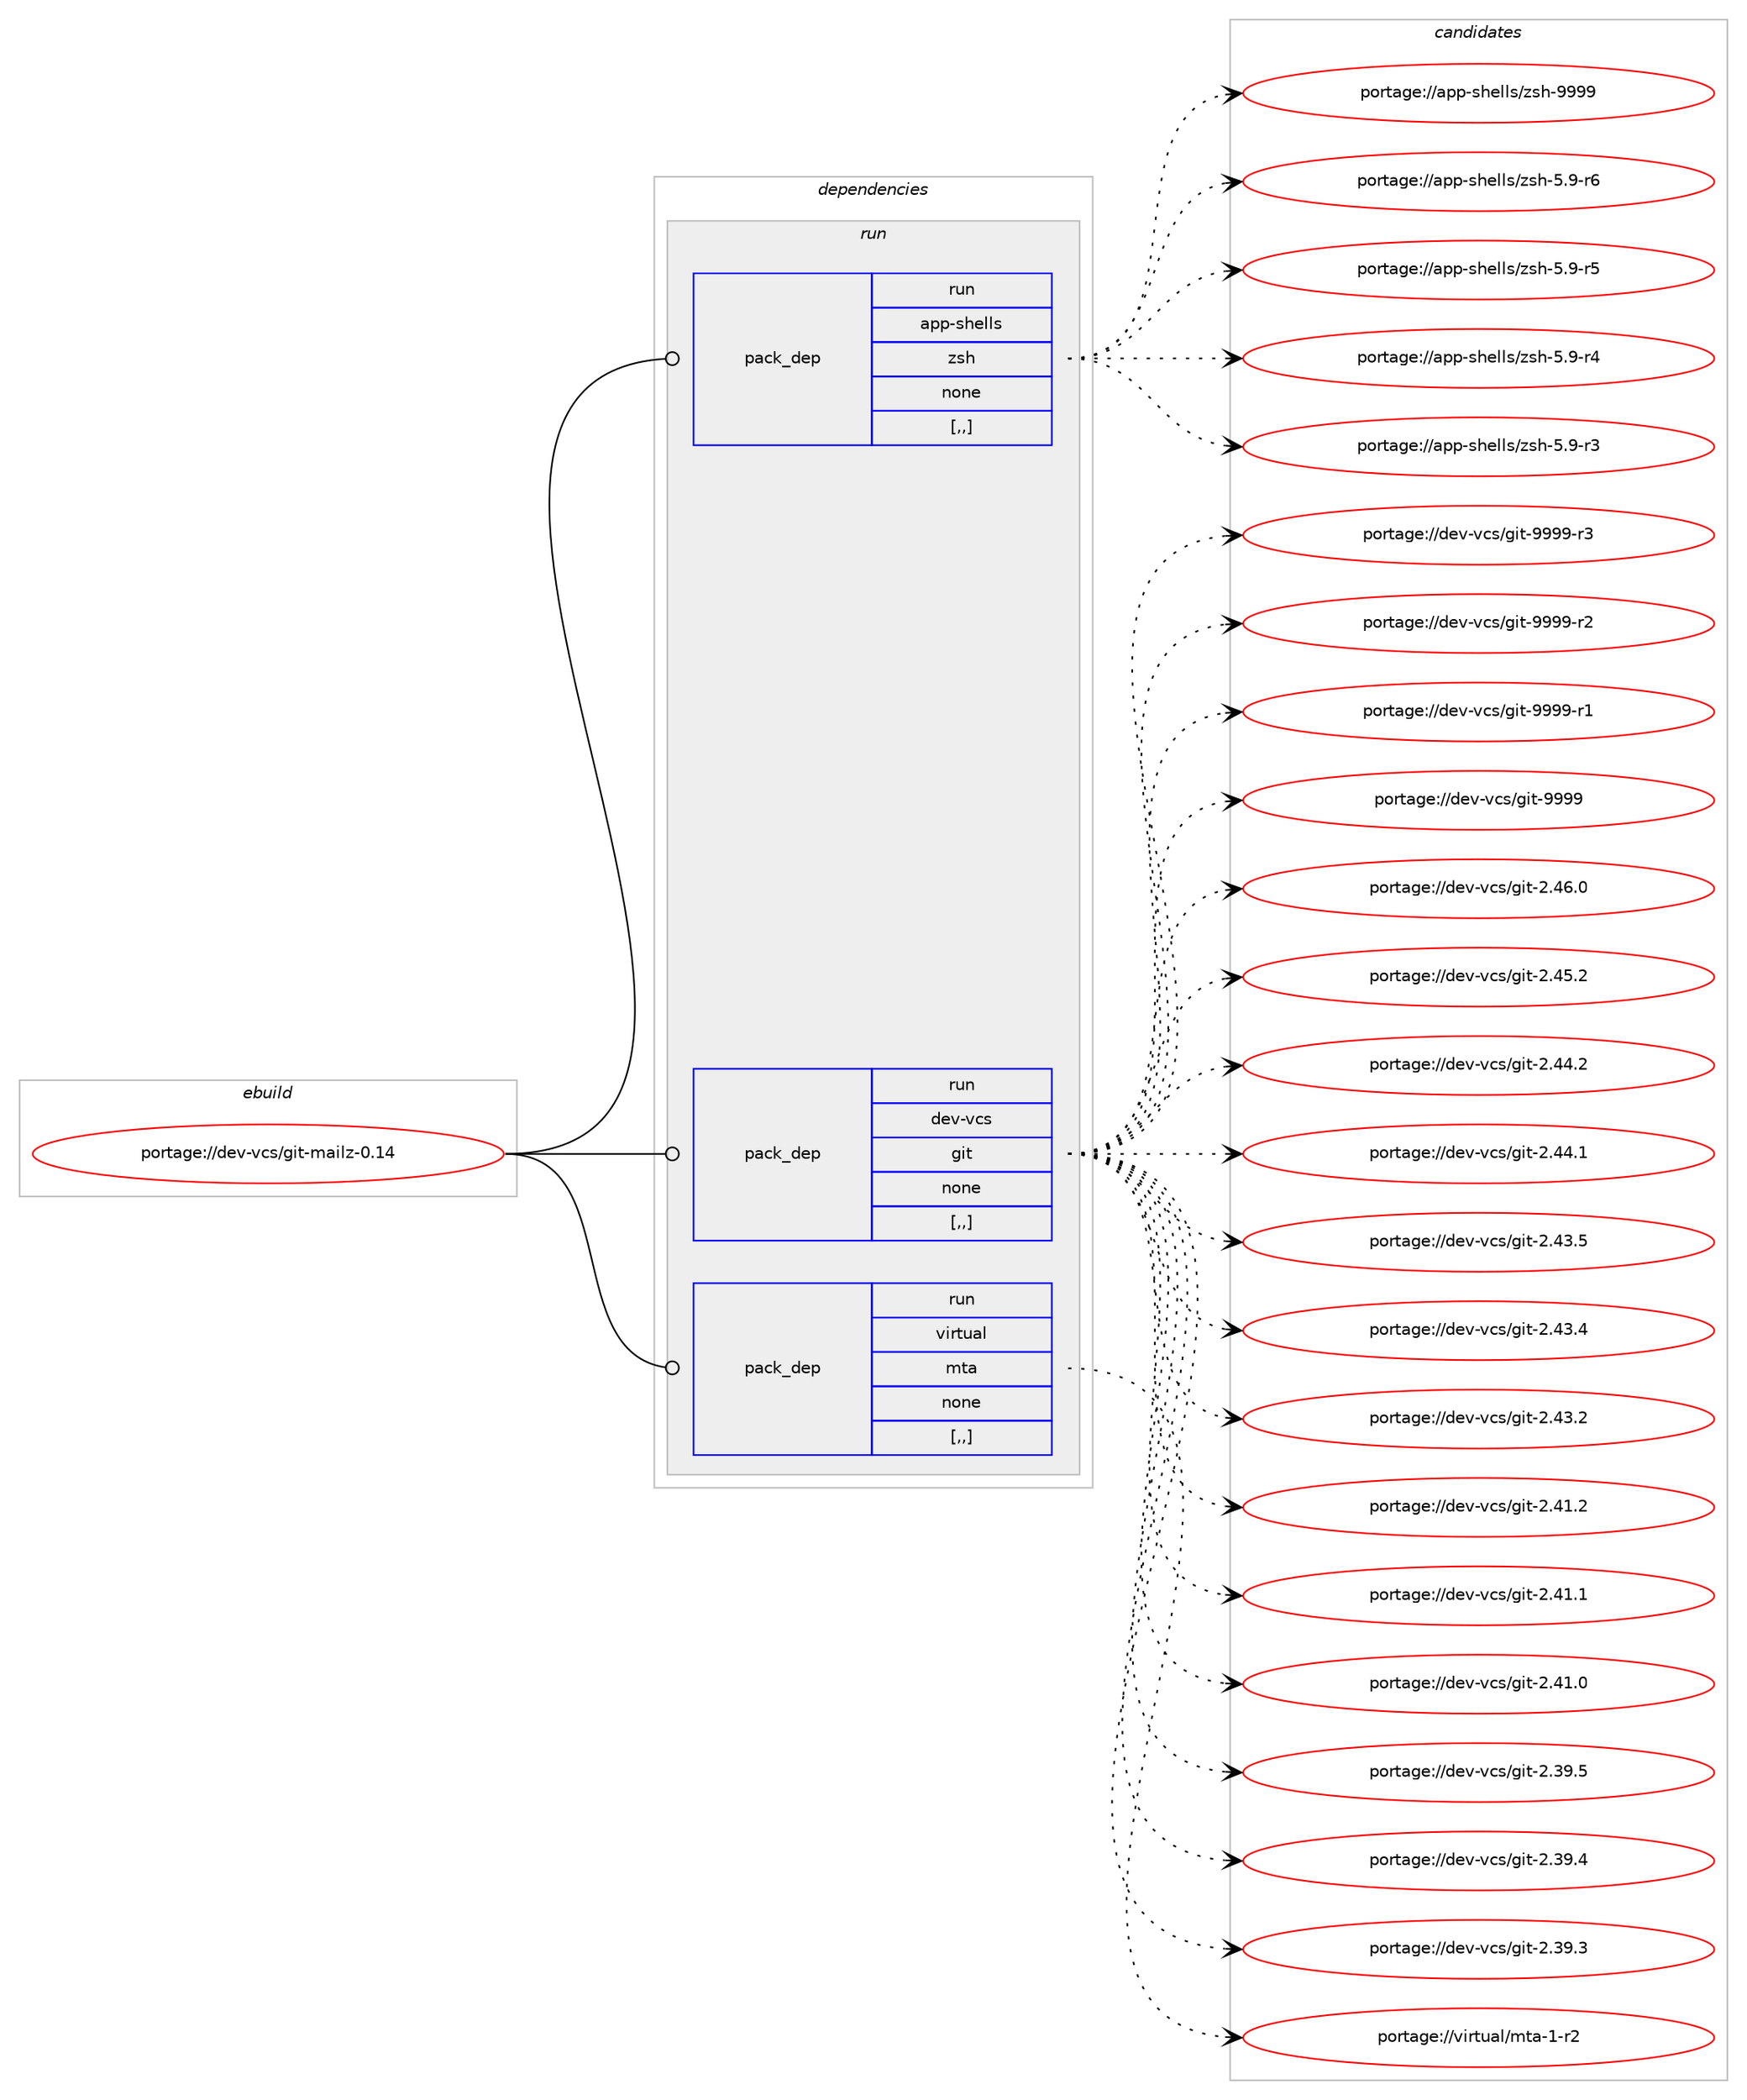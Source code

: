 digraph prolog {

# *************
# Graph options
# *************

newrank=true;
concentrate=true;
compound=true;
graph [rankdir=LR,fontname=Helvetica,fontsize=10,ranksep=1.5];#, ranksep=2.5, nodesep=0.2];
edge  [arrowhead=vee];
node  [fontname=Helvetica,fontsize=10];

# **********
# The ebuild
# **********

subgraph cluster_leftcol {
color=gray;
label=<<i>ebuild</i>>;
id [label="portage://dev-vcs/git-mailz-0.14", color=red, width=4, href="../dev-vcs/git-mailz-0.14.svg"];
}

# ****************
# The dependencies
# ****************

subgraph cluster_midcol {
color=gray;
label=<<i>dependencies</i>>;
subgraph cluster_compile {
fillcolor="#eeeeee";
style=filled;
label=<<i>compile</i>>;
}
subgraph cluster_compileandrun {
fillcolor="#eeeeee";
style=filled;
label=<<i>compile and run</i>>;
}
subgraph cluster_run {
fillcolor="#eeeeee";
style=filled;
label=<<i>run</i>>;
subgraph pack520370 {
dependency719359 [label=<<TABLE BORDER="0" CELLBORDER="1" CELLSPACING="0" CELLPADDING="4" WIDTH="220"><TR><TD ROWSPAN="6" CELLPADDING="30">pack_dep</TD></TR><TR><TD WIDTH="110">run</TD></TR><TR><TD>app-shells</TD></TR><TR><TD>zsh</TD></TR><TR><TD>none</TD></TR><TR><TD>[,,]</TD></TR></TABLE>>, shape=none, color=blue];
}
id:e -> dependency719359:w [weight=20,style="solid",arrowhead="odot"];
subgraph pack520371 {
dependency719360 [label=<<TABLE BORDER="0" CELLBORDER="1" CELLSPACING="0" CELLPADDING="4" WIDTH="220"><TR><TD ROWSPAN="6" CELLPADDING="30">pack_dep</TD></TR><TR><TD WIDTH="110">run</TD></TR><TR><TD>dev-vcs</TD></TR><TR><TD>git</TD></TR><TR><TD>none</TD></TR><TR><TD>[,,]</TD></TR></TABLE>>, shape=none, color=blue];
}
id:e -> dependency719360:w [weight=20,style="solid",arrowhead="odot"];
subgraph pack520372 {
dependency719361 [label=<<TABLE BORDER="0" CELLBORDER="1" CELLSPACING="0" CELLPADDING="4" WIDTH="220"><TR><TD ROWSPAN="6" CELLPADDING="30">pack_dep</TD></TR><TR><TD WIDTH="110">run</TD></TR><TR><TD>virtual</TD></TR><TR><TD>mta</TD></TR><TR><TD>none</TD></TR><TR><TD>[,,]</TD></TR></TABLE>>, shape=none, color=blue];
}
id:e -> dependency719361:w [weight=20,style="solid",arrowhead="odot"];
}
}

# **************
# The candidates
# **************

subgraph cluster_choices {
rank=same;
color=gray;
label=<<i>candidates</i>>;

subgraph choice520370 {
color=black;
nodesep=1;
choice9711211245115104101108108115471221151044557575757 [label="portage://app-shells/zsh-9999", color=red, width=4,href="../app-shells/zsh-9999.svg"];
choice971121124511510410110810811547122115104455346574511454 [label="portage://app-shells/zsh-5.9-r6", color=red, width=4,href="../app-shells/zsh-5.9-r6.svg"];
choice971121124511510410110810811547122115104455346574511453 [label="portage://app-shells/zsh-5.9-r5", color=red, width=4,href="../app-shells/zsh-5.9-r5.svg"];
choice971121124511510410110810811547122115104455346574511452 [label="portage://app-shells/zsh-5.9-r4", color=red, width=4,href="../app-shells/zsh-5.9-r4.svg"];
choice971121124511510410110810811547122115104455346574511451 [label="portage://app-shells/zsh-5.9-r3", color=red, width=4,href="../app-shells/zsh-5.9-r3.svg"];
dependency719359:e -> choice9711211245115104101108108115471221151044557575757:w [style=dotted,weight="100"];
dependency719359:e -> choice971121124511510410110810811547122115104455346574511454:w [style=dotted,weight="100"];
dependency719359:e -> choice971121124511510410110810811547122115104455346574511453:w [style=dotted,weight="100"];
dependency719359:e -> choice971121124511510410110810811547122115104455346574511452:w [style=dotted,weight="100"];
dependency719359:e -> choice971121124511510410110810811547122115104455346574511451:w [style=dotted,weight="100"];
}
subgraph choice520371 {
color=black;
nodesep=1;
choice10010111845118991154710310511645575757574511451 [label="portage://dev-vcs/git-9999-r3", color=red, width=4,href="../dev-vcs/git-9999-r3.svg"];
choice10010111845118991154710310511645575757574511450 [label="portage://dev-vcs/git-9999-r2", color=red, width=4,href="../dev-vcs/git-9999-r2.svg"];
choice10010111845118991154710310511645575757574511449 [label="portage://dev-vcs/git-9999-r1", color=red, width=4,href="../dev-vcs/git-9999-r1.svg"];
choice1001011184511899115471031051164557575757 [label="portage://dev-vcs/git-9999", color=red, width=4,href="../dev-vcs/git-9999.svg"];
choice10010111845118991154710310511645504652544648 [label="portage://dev-vcs/git-2.46.0", color=red, width=4,href="../dev-vcs/git-2.46.0.svg"];
choice10010111845118991154710310511645504652534650 [label="portage://dev-vcs/git-2.45.2", color=red, width=4,href="../dev-vcs/git-2.45.2.svg"];
choice10010111845118991154710310511645504652524650 [label="portage://dev-vcs/git-2.44.2", color=red, width=4,href="../dev-vcs/git-2.44.2.svg"];
choice10010111845118991154710310511645504652524649 [label="portage://dev-vcs/git-2.44.1", color=red, width=4,href="../dev-vcs/git-2.44.1.svg"];
choice10010111845118991154710310511645504652514653 [label="portage://dev-vcs/git-2.43.5", color=red, width=4,href="../dev-vcs/git-2.43.5.svg"];
choice10010111845118991154710310511645504652514652 [label="portage://dev-vcs/git-2.43.4", color=red, width=4,href="../dev-vcs/git-2.43.4.svg"];
choice10010111845118991154710310511645504652514650 [label="portage://dev-vcs/git-2.43.2", color=red, width=4,href="../dev-vcs/git-2.43.2.svg"];
choice10010111845118991154710310511645504652494650 [label="portage://dev-vcs/git-2.41.2", color=red, width=4,href="../dev-vcs/git-2.41.2.svg"];
choice10010111845118991154710310511645504652494649 [label="portage://dev-vcs/git-2.41.1", color=red, width=4,href="../dev-vcs/git-2.41.1.svg"];
choice10010111845118991154710310511645504652494648 [label="portage://dev-vcs/git-2.41.0", color=red, width=4,href="../dev-vcs/git-2.41.0.svg"];
choice10010111845118991154710310511645504651574653 [label="portage://dev-vcs/git-2.39.5", color=red, width=4,href="../dev-vcs/git-2.39.5.svg"];
choice10010111845118991154710310511645504651574652 [label="portage://dev-vcs/git-2.39.4", color=red, width=4,href="../dev-vcs/git-2.39.4.svg"];
choice10010111845118991154710310511645504651574651 [label="portage://dev-vcs/git-2.39.3", color=red, width=4,href="../dev-vcs/git-2.39.3.svg"];
dependency719360:e -> choice10010111845118991154710310511645575757574511451:w [style=dotted,weight="100"];
dependency719360:e -> choice10010111845118991154710310511645575757574511450:w [style=dotted,weight="100"];
dependency719360:e -> choice10010111845118991154710310511645575757574511449:w [style=dotted,weight="100"];
dependency719360:e -> choice1001011184511899115471031051164557575757:w [style=dotted,weight="100"];
dependency719360:e -> choice10010111845118991154710310511645504652544648:w [style=dotted,weight="100"];
dependency719360:e -> choice10010111845118991154710310511645504652534650:w [style=dotted,weight="100"];
dependency719360:e -> choice10010111845118991154710310511645504652524650:w [style=dotted,weight="100"];
dependency719360:e -> choice10010111845118991154710310511645504652524649:w [style=dotted,weight="100"];
dependency719360:e -> choice10010111845118991154710310511645504652514653:w [style=dotted,weight="100"];
dependency719360:e -> choice10010111845118991154710310511645504652514652:w [style=dotted,weight="100"];
dependency719360:e -> choice10010111845118991154710310511645504652514650:w [style=dotted,weight="100"];
dependency719360:e -> choice10010111845118991154710310511645504652494650:w [style=dotted,weight="100"];
dependency719360:e -> choice10010111845118991154710310511645504652494649:w [style=dotted,weight="100"];
dependency719360:e -> choice10010111845118991154710310511645504652494648:w [style=dotted,weight="100"];
dependency719360:e -> choice10010111845118991154710310511645504651574653:w [style=dotted,weight="100"];
dependency719360:e -> choice10010111845118991154710310511645504651574652:w [style=dotted,weight="100"];
dependency719360:e -> choice10010111845118991154710310511645504651574651:w [style=dotted,weight="100"];
}
subgraph choice520372 {
color=black;
nodesep=1;
choice11810511411611797108471091169745494511450 [label="portage://virtual/mta-1-r2", color=red, width=4,href="../virtual/mta-1-r2.svg"];
dependency719361:e -> choice11810511411611797108471091169745494511450:w [style=dotted,weight="100"];
}
}

}
